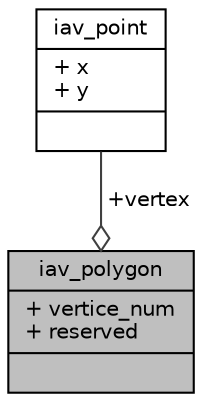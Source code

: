 digraph "iav_polygon"
{
 // INTERACTIVE_SVG=YES
 // LATEX_PDF_SIZE
  bgcolor="transparent";
  edge [fontname="Helvetica",fontsize="10",labelfontname="Helvetica",labelfontsize="10"];
  node [fontname="Helvetica",fontsize="10",shape=record];
  Node1 [label="{iav_polygon\n|+ vertice_num\l+ reserved\l|}",height=0.2,width=0.4,color="black", fillcolor="grey75", style="filled", fontcolor="black",tooltip="IAV polygon."];
  Node2 -> Node1 [color="grey25",fontsize="10",style="solid",label=" +vertex" ,arrowhead="odiamond",fontname="Helvetica"];
  Node2 [label="{iav_point\n|+ x\l+ y\l|}",height=0.2,width=0.4,color="black",URL="$db/d22/structiav__point.html",tooltip="IAV point."];
}
